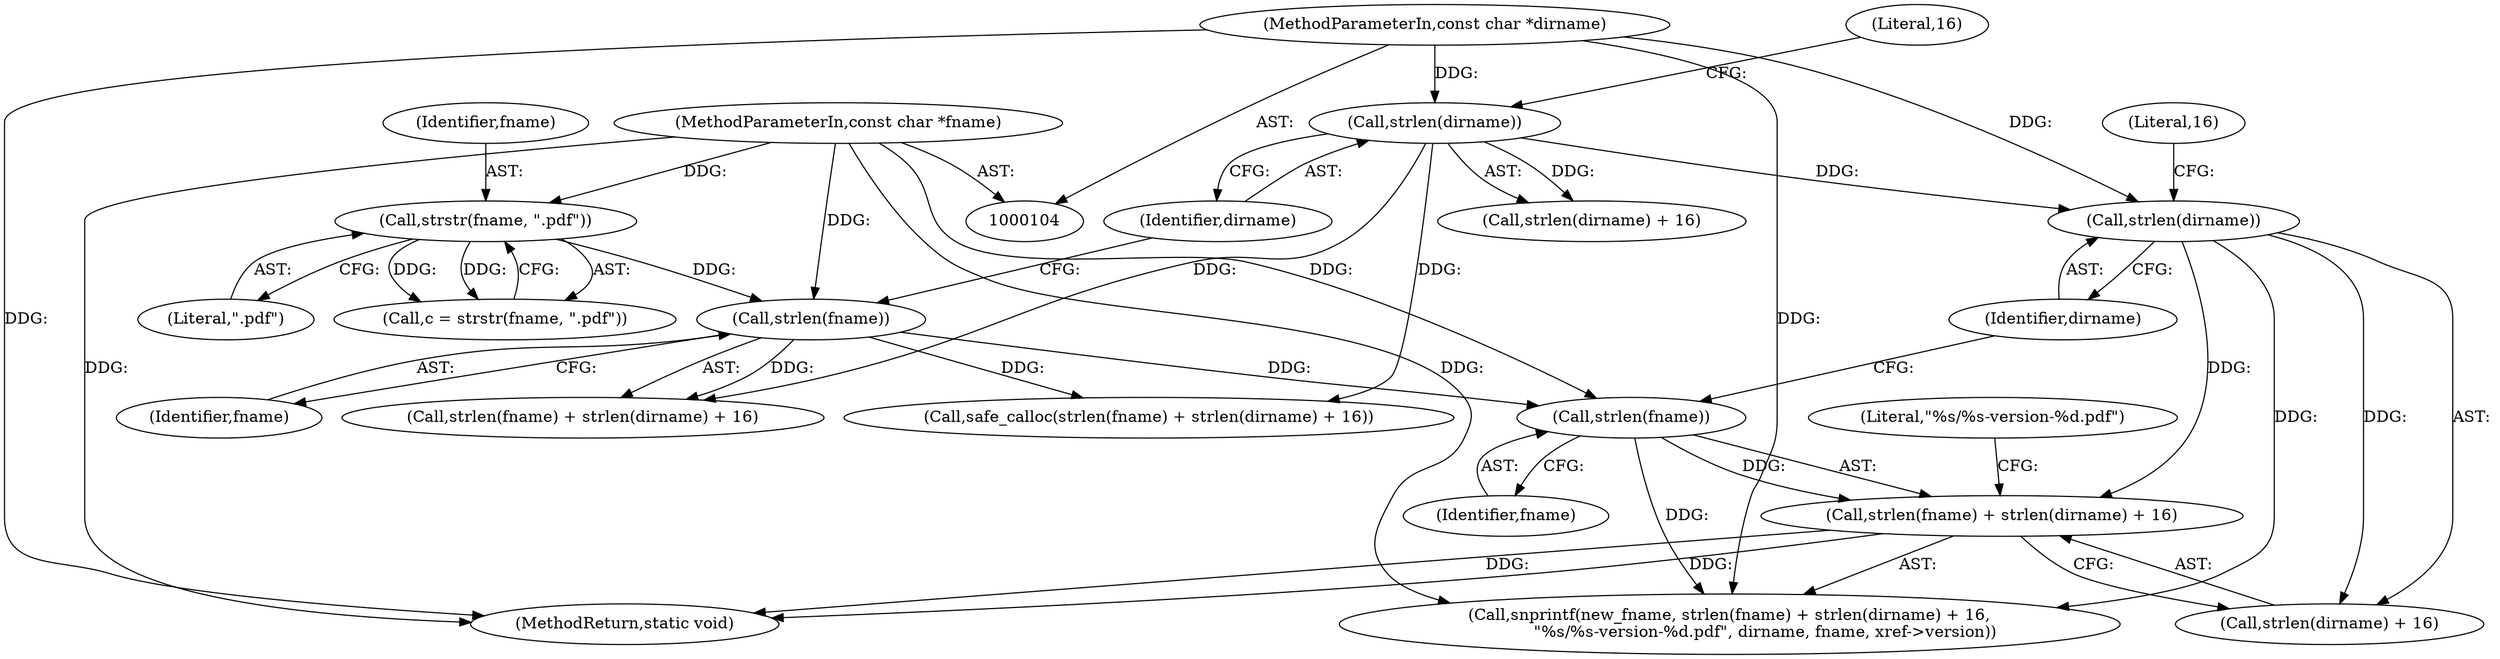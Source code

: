 digraph "0_pdfresurrect_0c4120fffa3dffe97b95c486a120eded82afe8a6_0@API" {
"1000141" [label="(Call,strlen(fname) + strlen(dirname) + 16)"];
"1000142" [label="(Call,strlen(fname))"];
"1000133" [label="(Call,strlen(fname))"];
"1000122" [label="(Call,strstr(fname, \".pdf\"))"];
"1000106" [label="(MethodParameterIn,const char *fname)"];
"1000145" [label="(Call,strlen(dirname))"];
"1000136" [label="(Call,strlen(dirname))"];
"1000107" [label="(MethodParameterIn,const char *dirname)"];
"1000134" [label="(Identifier,fname)"];
"1000148" [label="(Literal,\"%s/%s-version-%d.pdf\")"];
"1000135" [label="(Call,strlen(dirname) + 16)"];
"1000141" [label="(Call,strlen(fname) + strlen(dirname) + 16)"];
"1000131" [label="(Call,safe_calloc(strlen(fname) + strlen(dirname) + 16))"];
"1000143" [label="(Identifier,fname)"];
"1000107" [label="(MethodParameterIn,const char *dirname)"];
"1000146" [label="(Identifier,dirname)"];
"1000123" [label="(Identifier,fname)"];
"1000203" [label="(MethodReturn,static void)"];
"1000144" [label="(Call,strlen(dirname) + 16)"];
"1000124" [label="(Literal,\".pdf\")"];
"1000136" [label="(Call,strlen(dirname))"];
"1000147" [label="(Literal,16)"];
"1000106" [label="(MethodParameterIn,const char *fname)"];
"1000138" [label="(Literal,16)"];
"1000145" [label="(Call,strlen(dirname))"];
"1000137" [label="(Identifier,dirname)"];
"1000139" [label="(Call,snprintf(new_fname, strlen(fname) + strlen(dirname) + 16,\n              \"%s/%s-version-%d.pdf\", dirname, fname, xref->version))"];
"1000132" [label="(Call,strlen(fname) + strlen(dirname) + 16)"];
"1000120" [label="(Call,c = strstr(fname, \".pdf\"))"];
"1000133" [label="(Call,strlen(fname))"];
"1000142" [label="(Call,strlen(fname))"];
"1000122" [label="(Call,strstr(fname, \".pdf\"))"];
"1000141" -> "1000139"  [label="AST: "];
"1000141" -> "1000144"  [label="CFG: "];
"1000142" -> "1000141"  [label="AST: "];
"1000144" -> "1000141"  [label="AST: "];
"1000148" -> "1000141"  [label="CFG: "];
"1000141" -> "1000203"  [label="DDG: "];
"1000141" -> "1000203"  [label="DDG: "];
"1000142" -> "1000141"  [label="DDG: "];
"1000145" -> "1000141"  [label="DDG: "];
"1000142" -> "1000143"  [label="CFG: "];
"1000143" -> "1000142"  [label="AST: "];
"1000146" -> "1000142"  [label="CFG: "];
"1000142" -> "1000139"  [label="DDG: "];
"1000133" -> "1000142"  [label="DDG: "];
"1000106" -> "1000142"  [label="DDG: "];
"1000133" -> "1000132"  [label="AST: "];
"1000133" -> "1000134"  [label="CFG: "];
"1000134" -> "1000133"  [label="AST: "];
"1000137" -> "1000133"  [label="CFG: "];
"1000133" -> "1000131"  [label="DDG: "];
"1000133" -> "1000132"  [label="DDG: "];
"1000122" -> "1000133"  [label="DDG: "];
"1000106" -> "1000133"  [label="DDG: "];
"1000122" -> "1000120"  [label="AST: "];
"1000122" -> "1000124"  [label="CFG: "];
"1000123" -> "1000122"  [label="AST: "];
"1000124" -> "1000122"  [label="AST: "];
"1000120" -> "1000122"  [label="CFG: "];
"1000122" -> "1000120"  [label="DDG: "];
"1000122" -> "1000120"  [label="DDG: "];
"1000106" -> "1000122"  [label="DDG: "];
"1000106" -> "1000104"  [label="AST: "];
"1000106" -> "1000203"  [label="DDG: "];
"1000106" -> "1000139"  [label="DDG: "];
"1000145" -> "1000144"  [label="AST: "];
"1000145" -> "1000146"  [label="CFG: "];
"1000146" -> "1000145"  [label="AST: "];
"1000147" -> "1000145"  [label="CFG: "];
"1000145" -> "1000139"  [label="DDG: "];
"1000145" -> "1000144"  [label="DDG: "];
"1000136" -> "1000145"  [label="DDG: "];
"1000107" -> "1000145"  [label="DDG: "];
"1000136" -> "1000135"  [label="AST: "];
"1000136" -> "1000137"  [label="CFG: "];
"1000137" -> "1000136"  [label="AST: "];
"1000138" -> "1000136"  [label="CFG: "];
"1000136" -> "1000131"  [label="DDG: "];
"1000136" -> "1000132"  [label="DDG: "];
"1000136" -> "1000135"  [label="DDG: "];
"1000107" -> "1000136"  [label="DDG: "];
"1000107" -> "1000104"  [label="AST: "];
"1000107" -> "1000203"  [label="DDG: "];
"1000107" -> "1000139"  [label="DDG: "];
}
